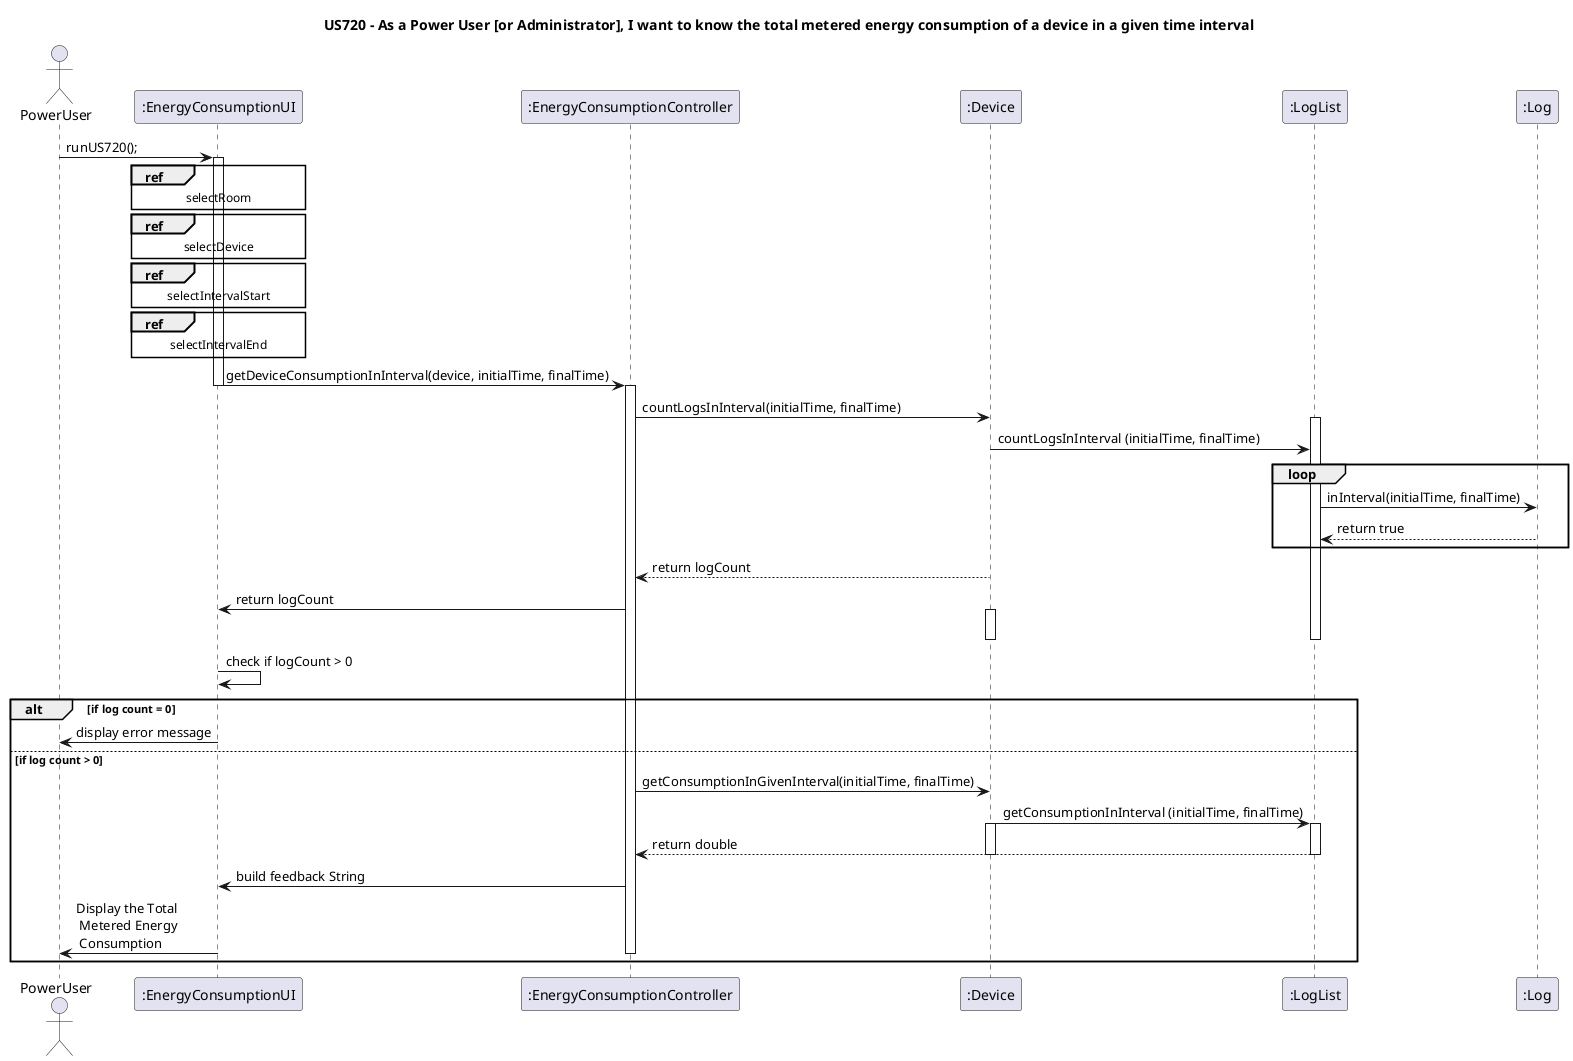 @startuml
title US720 - As a Power User [or Administrator], I want to know the total metered energy consumption of a device in a given time interval
actor PowerUser
PowerUser -> ":EnergyConsumptionUI": runUS720();
activate ":EnergyConsumptionUI"
ref over ":EnergyConsumptionUI"
selectRoom
end ref
ref over ":EnergyConsumptionUI"
selectDevice
end ref
ref over ":EnergyConsumptionUI"
selectIntervalStart
end ref
ref over ":EnergyConsumptionUI"
selectIntervalEnd
end ref
":EnergyConsumptionUI" -> ":EnergyConsumptionController": getDeviceConsumptionInInterval(device, initialTime, finalTime)
deactivate ":EnergyConsumptionUI"
activate ":EnergyConsumptionController"
deactivate ":EnergyConsumptionController"
":EnergyConsumptionController" -> ":Device": countLogsInInterval(initialTime, finalTime)
activate ":LogList"
":Device" -> ":LogList": countLogsInInterval (initialTime, finalTime)
loop
":LogList" -> ":Log": inInterval(initialTime, finalTime)
":Log" --> ":LogList": return true
end
":Device" --> ":EnergyConsumptionController": return logCount
":EnergyConsumptionController" -> ":EnergyConsumptionUI": return logCount
activate ":Device"
deactivate ":LogList"
deactivate ":Device"
":EnergyConsumptionUI" -> ":EnergyConsumptionUI": check if logCount > 0
alt if log count = 0
":EnergyConsumptionUI" -> PowerUser: display error message
else if log count > 0
":EnergyConsumptionController" -> ":Device": getConsumptionInGivenInterval(initialTime, finalTime)
":Device" -> ":LogList": getConsumptionInInterval (initialTime, finalTime)
activate ":LogList"
activate ":Device"
":LogList" --> ":EnergyConsumptionController": return double
deactivate ":Device"
deactivate ":LogList"
":EnergyConsumptionController" -> ":EnergyConsumptionUI": build feedback String
":EnergyConsumptionUI" -> PowerUser: Display the Total\n Metered Energy \n Consumption
deactivate ":EnergyConsumptionController"
end alt
@enduml